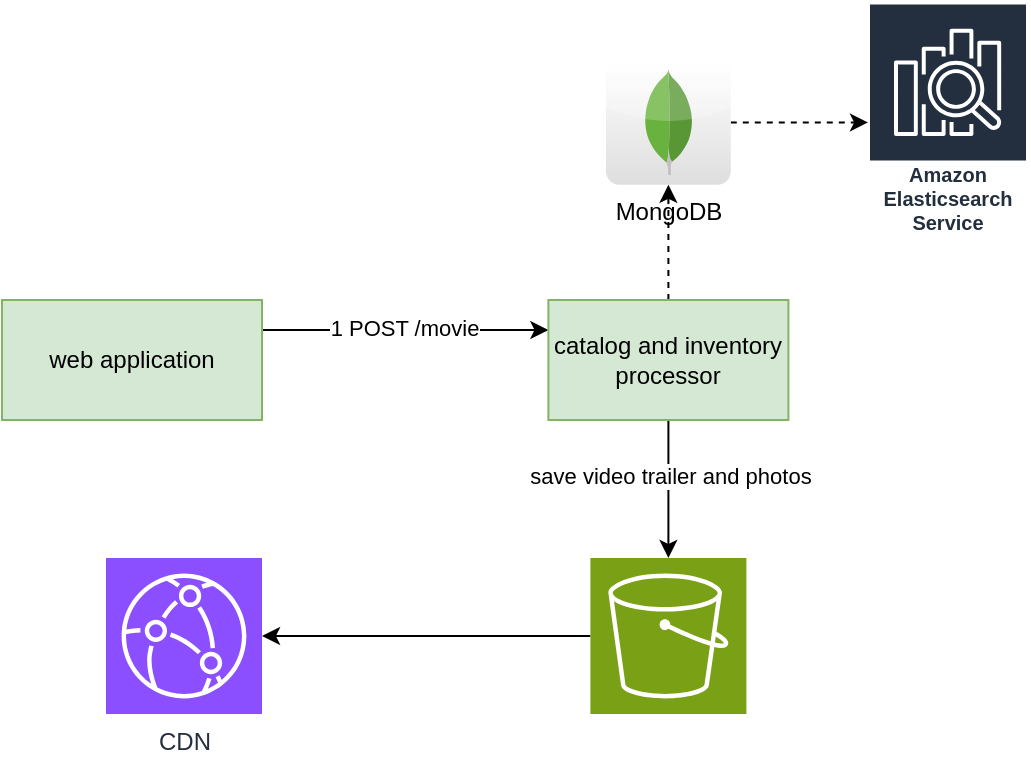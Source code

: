 <mxfile version="24.0.5" type="github">
  <diagram name="Page-1" id="J5l5RWatPEWsos0BZqSf">
    <mxGraphModel dx="1434" dy="696" grid="1" gridSize="10" guides="1" tooltips="1" connect="1" arrows="1" fold="1" page="1" pageScale="1" pageWidth="827" pageHeight="1169" math="0" shadow="0">
      <root>
        <mxCell id="0" />
        <mxCell id="1" parent="0" />
        <mxCell id="7TIC5C37rqPPPzWU6W-Q-7" style="edgeStyle=orthogonalEdgeStyle;rounded=0;orthogonalLoop=1;jettySize=auto;html=1;exitX=1;exitY=0.25;exitDx=0;exitDy=0;entryX=0;entryY=0.25;entryDx=0;entryDy=0;" edge="1" parent="1" source="7TIC5C37rqPPPzWU6W-Q-1" target="7TIC5C37rqPPPzWU6W-Q-11">
          <mxGeometry relative="1" as="geometry">
            <mxPoint x="410" y="195" as="targetPoint" />
          </mxGeometry>
        </mxCell>
        <mxCell id="7TIC5C37rqPPPzWU6W-Q-8" value="1 POST /movie" style="edgeLabel;html=1;align=center;verticalAlign=middle;resizable=0;points=[];" vertex="1" connectable="0" parent="7TIC5C37rqPPPzWU6W-Q-7">
          <mxGeometry x="-0.015" y="1" relative="1" as="geometry">
            <mxPoint as="offset" />
          </mxGeometry>
        </mxCell>
        <mxCell id="7TIC5C37rqPPPzWU6W-Q-1" value="web application" style="rounded=0;whiteSpace=wrap;html=1;fillColor=#d5e8d4;strokeColor=#82b366;" vertex="1" parent="1">
          <mxGeometry x="118" y="180" width="130" height="60" as="geometry" />
        </mxCell>
        <mxCell id="7TIC5C37rqPPPzWU6W-Q-14" style="edgeStyle=orthogonalEdgeStyle;rounded=0;orthogonalLoop=1;jettySize=auto;html=1;dashed=1;" edge="1" parent="1" source="7TIC5C37rqPPPzWU6W-Q-9" target="7TIC5C37rqPPPzWU6W-Q-13">
          <mxGeometry relative="1" as="geometry">
            <mxPoint x="511" y="91.2" as="targetPoint" />
          </mxGeometry>
        </mxCell>
        <mxCell id="7TIC5C37rqPPPzWU6W-Q-9" value="MongoDB" style="dashed=0;outlineConnect=0;html=1;align=center;labelPosition=center;verticalLabelPosition=bottom;verticalAlign=top;shape=mxgraph.webicons.mongodb;gradientColor=#DFDEDE" vertex="1" parent="1">
          <mxGeometry x="420" y="60" width="62.4" height="62.4" as="geometry" />
        </mxCell>
        <mxCell id="7TIC5C37rqPPPzWU6W-Q-12" style="edgeStyle=orthogonalEdgeStyle;rounded=0;orthogonalLoop=1;jettySize=auto;html=1;dashed=1;" edge="1" parent="1" source="7TIC5C37rqPPPzWU6W-Q-11" target="7TIC5C37rqPPPzWU6W-Q-9">
          <mxGeometry relative="1" as="geometry" />
        </mxCell>
        <mxCell id="7TIC5C37rqPPPzWU6W-Q-18" style="edgeStyle=orthogonalEdgeStyle;rounded=0;orthogonalLoop=1;jettySize=auto;html=1;entryX=0.5;entryY=0;entryDx=0;entryDy=0;entryPerimeter=0;" edge="1" parent="1" source="7TIC5C37rqPPPzWU6W-Q-11" target="7TIC5C37rqPPPzWU6W-Q-21">
          <mxGeometry relative="1" as="geometry">
            <mxPoint x="451.1" y="289" as="targetPoint" />
          </mxGeometry>
        </mxCell>
        <mxCell id="7TIC5C37rqPPPzWU6W-Q-20" value="save video trailer and photos" style="edgeLabel;html=1;align=center;verticalAlign=middle;resizable=0;points=[];" vertex="1" connectable="0" parent="7TIC5C37rqPPPzWU6W-Q-18">
          <mxGeometry x="-0.185" y="1" relative="1" as="geometry">
            <mxPoint as="offset" />
          </mxGeometry>
        </mxCell>
        <mxCell id="7TIC5C37rqPPPzWU6W-Q-11" value="catalog and inventory processor" style="rounded=0;whiteSpace=wrap;html=1;fillColor=#d5e8d4;strokeColor=#82b366;" vertex="1" parent="1">
          <mxGeometry x="391.2" y="180" width="120" height="60" as="geometry" />
        </mxCell>
        <mxCell id="7TIC5C37rqPPPzWU6W-Q-13" value="Amazon Elasticsearch Service" style="sketch=0;outlineConnect=0;fontColor=#232F3E;gradientColor=none;strokeColor=#ffffff;fillColor=#232F3E;dashed=0;verticalLabelPosition=middle;verticalAlign=bottom;align=center;html=1;whiteSpace=wrap;fontSize=10;fontStyle=1;spacing=3;shape=mxgraph.aws4.productIcon;prIcon=mxgraph.aws4.elasticsearch_service;" vertex="1" parent="1">
          <mxGeometry x="551" y="31.2" width="80" height="120" as="geometry" />
        </mxCell>
        <mxCell id="7TIC5C37rqPPPzWU6W-Q-15" value="CDN" style="sketch=0;points=[[0,0,0],[0.25,0,0],[0.5,0,0],[0.75,0,0],[1,0,0],[0,1,0],[0.25,1,0],[0.5,1,0],[0.75,1,0],[1,1,0],[0,0.25,0],[0,0.5,0],[0,0.75,0],[1,0.25,0],[1,0.5,0],[1,0.75,0]];outlineConnect=0;fontColor=#232F3E;fillColor=#8C4FFF;strokeColor=#ffffff;dashed=0;verticalLabelPosition=bottom;verticalAlign=top;align=center;html=1;fontSize=12;fontStyle=0;aspect=fixed;shape=mxgraph.aws4.resourceIcon;resIcon=mxgraph.aws4.cloudfront;" vertex="1" parent="1">
          <mxGeometry x="170" y="309" width="78" height="78" as="geometry" />
        </mxCell>
        <mxCell id="7TIC5C37rqPPPzWU6W-Q-19" style="edgeStyle=orthogonalEdgeStyle;rounded=0;orthogonalLoop=1;jettySize=auto;html=1;exitX=0;exitY=0.5;exitDx=0;exitDy=0;exitPerimeter=0;" edge="1" parent="1" source="7TIC5C37rqPPPzWU6W-Q-21" target="7TIC5C37rqPPPzWU6W-Q-15">
          <mxGeometry relative="1" as="geometry">
            <mxPoint x="420.2" y="338" as="sourcePoint" />
          </mxGeometry>
        </mxCell>
        <mxCell id="7TIC5C37rqPPPzWU6W-Q-21" value="" style="sketch=0;points=[[0,0,0],[0.25,0,0],[0.5,0,0],[0.75,0,0],[1,0,0],[0,1,0],[0.25,1,0],[0.5,1,0],[0.75,1,0],[1,1,0],[0,0.25,0],[0,0.5,0],[0,0.75,0],[1,0.25,0],[1,0.5,0],[1,0.75,0]];outlineConnect=0;fontColor=#232F3E;fillColor=#7AA116;strokeColor=#ffffff;dashed=0;verticalLabelPosition=bottom;verticalAlign=top;align=center;html=1;fontSize=12;fontStyle=0;aspect=fixed;shape=mxgraph.aws4.resourceIcon;resIcon=mxgraph.aws4.s3;" vertex="1" parent="1">
          <mxGeometry x="412.2" y="309" width="78" height="78" as="geometry" />
        </mxCell>
      </root>
    </mxGraphModel>
  </diagram>
</mxfile>
